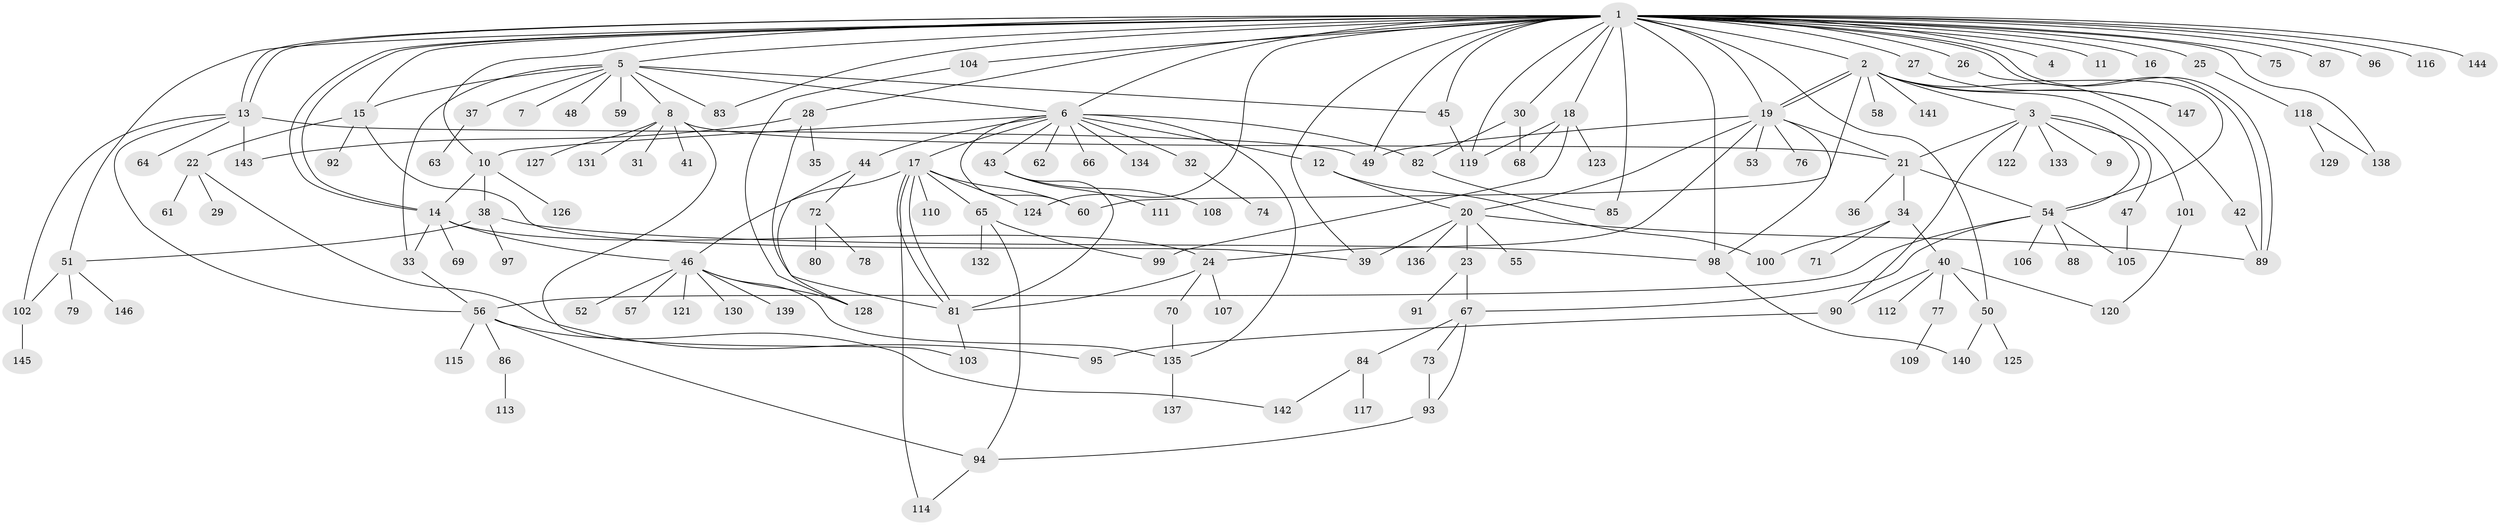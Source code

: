 // coarse degree distribution, {34: 0.008695652173913044, 11: 0.02608695652173913, 7: 0.017391304347826087, 1: 0.4608695652173913, 13: 0.008695652173913044, 6: 0.043478260869565216, 4: 0.06086956521739131, 3: 0.09565217391304348, 12: 0.008695652173913044, 8: 0.017391304347826087, 5: 0.017391304347826087, 14: 0.008695652173913044, 2: 0.21739130434782608, 10: 0.008695652173913044}
// Generated by graph-tools (version 1.1) at 2025/23/03/03/25 07:23:50]
// undirected, 147 vertices, 211 edges
graph export_dot {
graph [start="1"]
  node [color=gray90,style=filled];
  1;
  2;
  3;
  4;
  5;
  6;
  7;
  8;
  9;
  10;
  11;
  12;
  13;
  14;
  15;
  16;
  17;
  18;
  19;
  20;
  21;
  22;
  23;
  24;
  25;
  26;
  27;
  28;
  29;
  30;
  31;
  32;
  33;
  34;
  35;
  36;
  37;
  38;
  39;
  40;
  41;
  42;
  43;
  44;
  45;
  46;
  47;
  48;
  49;
  50;
  51;
  52;
  53;
  54;
  55;
  56;
  57;
  58;
  59;
  60;
  61;
  62;
  63;
  64;
  65;
  66;
  67;
  68;
  69;
  70;
  71;
  72;
  73;
  74;
  75;
  76;
  77;
  78;
  79;
  80;
  81;
  82;
  83;
  84;
  85;
  86;
  87;
  88;
  89;
  90;
  91;
  92;
  93;
  94;
  95;
  96;
  97;
  98;
  99;
  100;
  101;
  102;
  103;
  104;
  105;
  106;
  107;
  108;
  109;
  110;
  111;
  112;
  113;
  114;
  115;
  116;
  117;
  118;
  119;
  120;
  121;
  122;
  123;
  124;
  125;
  126;
  127;
  128;
  129;
  130;
  131;
  132;
  133;
  134;
  135;
  136;
  137;
  138;
  139;
  140;
  141;
  142;
  143;
  144;
  145;
  146;
  147;
  1 -- 2;
  1 -- 4;
  1 -- 5;
  1 -- 6;
  1 -- 10;
  1 -- 11;
  1 -- 13;
  1 -- 13;
  1 -- 14;
  1 -- 14;
  1 -- 15;
  1 -- 16;
  1 -- 18;
  1 -- 19;
  1 -- 25;
  1 -- 26;
  1 -- 27;
  1 -- 28;
  1 -- 30;
  1 -- 39;
  1 -- 45;
  1 -- 49;
  1 -- 50;
  1 -- 51;
  1 -- 75;
  1 -- 83;
  1 -- 85;
  1 -- 87;
  1 -- 89;
  1 -- 89;
  1 -- 96;
  1 -- 98;
  1 -- 104;
  1 -- 116;
  1 -- 119;
  1 -- 124;
  1 -- 138;
  1 -- 144;
  2 -- 3;
  2 -- 19;
  2 -- 19;
  2 -- 42;
  2 -- 58;
  2 -- 60;
  2 -- 101;
  2 -- 141;
  2 -- 147;
  3 -- 9;
  3 -- 21;
  3 -- 47;
  3 -- 54;
  3 -- 90;
  3 -- 122;
  3 -- 133;
  5 -- 6;
  5 -- 7;
  5 -- 8;
  5 -- 15;
  5 -- 33;
  5 -- 37;
  5 -- 45;
  5 -- 48;
  5 -- 59;
  5 -- 83;
  6 -- 10;
  6 -- 12;
  6 -- 17;
  6 -- 32;
  6 -- 43;
  6 -- 44;
  6 -- 60;
  6 -- 62;
  6 -- 66;
  6 -- 82;
  6 -- 134;
  6 -- 135;
  8 -- 21;
  8 -- 31;
  8 -- 41;
  8 -- 103;
  8 -- 127;
  8 -- 131;
  10 -- 14;
  10 -- 38;
  10 -- 126;
  12 -- 20;
  12 -- 100;
  13 -- 49;
  13 -- 56;
  13 -- 64;
  13 -- 102;
  13 -- 143;
  14 -- 24;
  14 -- 33;
  14 -- 46;
  14 -- 69;
  15 -- 22;
  15 -- 39;
  15 -- 92;
  17 -- 46;
  17 -- 60;
  17 -- 65;
  17 -- 81;
  17 -- 81;
  17 -- 110;
  17 -- 114;
  17 -- 124;
  18 -- 68;
  18 -- 99;
  18 -- 119;
  18 -- 123;
  19 -- 20;
  19 -- 21;
  19 -- 24;
  19 -- 49;
  19 -- 53;
  19 -- 76;
  19 -- 98;
  20 -- 23;
  20 -- 39;
  20 -- 55;
  20 -- 89;
  20 -- 136;
  21 -- 34;
  21 -- 36;
  21 -- 54;
  22 -- 29;
  22 -- 61;
  22 -- 95;
  23 -- 67;
  23 -- 91;
  24 -- 70;
  24 -- 81;
  24 -- 107;
  25 -- 118;
  26 -- 54;
  27 -- 147;
  28 -- 35;
  28 -- 81;
  28 -- 143;
  30 -- 68;
  30 -- 82;
  32 -- 74;
  33 -- 56;
  34 -- 40;
  34 -- 71;
  34 -- 100;
  37 -- 63;
  38 -- 51;
  38 -- 97;
  38 -- 98;
  40 -- 50;
  40 -- 77;
  40 -- 90;
  40 -- 112;
  40 -- 120;
  42 -- 89;
  43 -- 81;
  43 -- 108;
  43 -- 111;
  44 -- 72;
  44 -- 128;
  45 -- 119;
  46 -- 52;
  46 -- 57;
  46 -- 121;
  46 -- 128;
  46 -- 130;
  46 -- 135;
  46 -- 139;
  47 -- 105;
  50 -- 125;
  50 -- 140;
  51 -- 79;
  51 -- 102;
  51 -- 146;
  54 -- 56;
  54 -- 67;
  54 -- 88;
  54 -- 105;
  54 -- 106;
  56 -- 86;
  56 -- 94;
  56 -- 115;
  56 -- 142;
  65 -- 94;
  65 -- 99;
  65 -- 132;
  67 -- 73;
  67 -- 84;
  67 -- 93;
  70 -- 135;
  72 -- 78;
  72 -- 80;
  73 -- 93;
  77 -- 109;
  81 -- 103;
  82 -- 85;
  84 -- 117;
  84 -- 142;
  86 -- 113;
  90 -- 95;
  93 -- 94;
  94 -- 114;
  98 -- 140;
  101 -- 120;
  102 -- 145;
  104 -- 128;
  118 -- 129;
  118 -- 138;
  135 -- 137;
}
